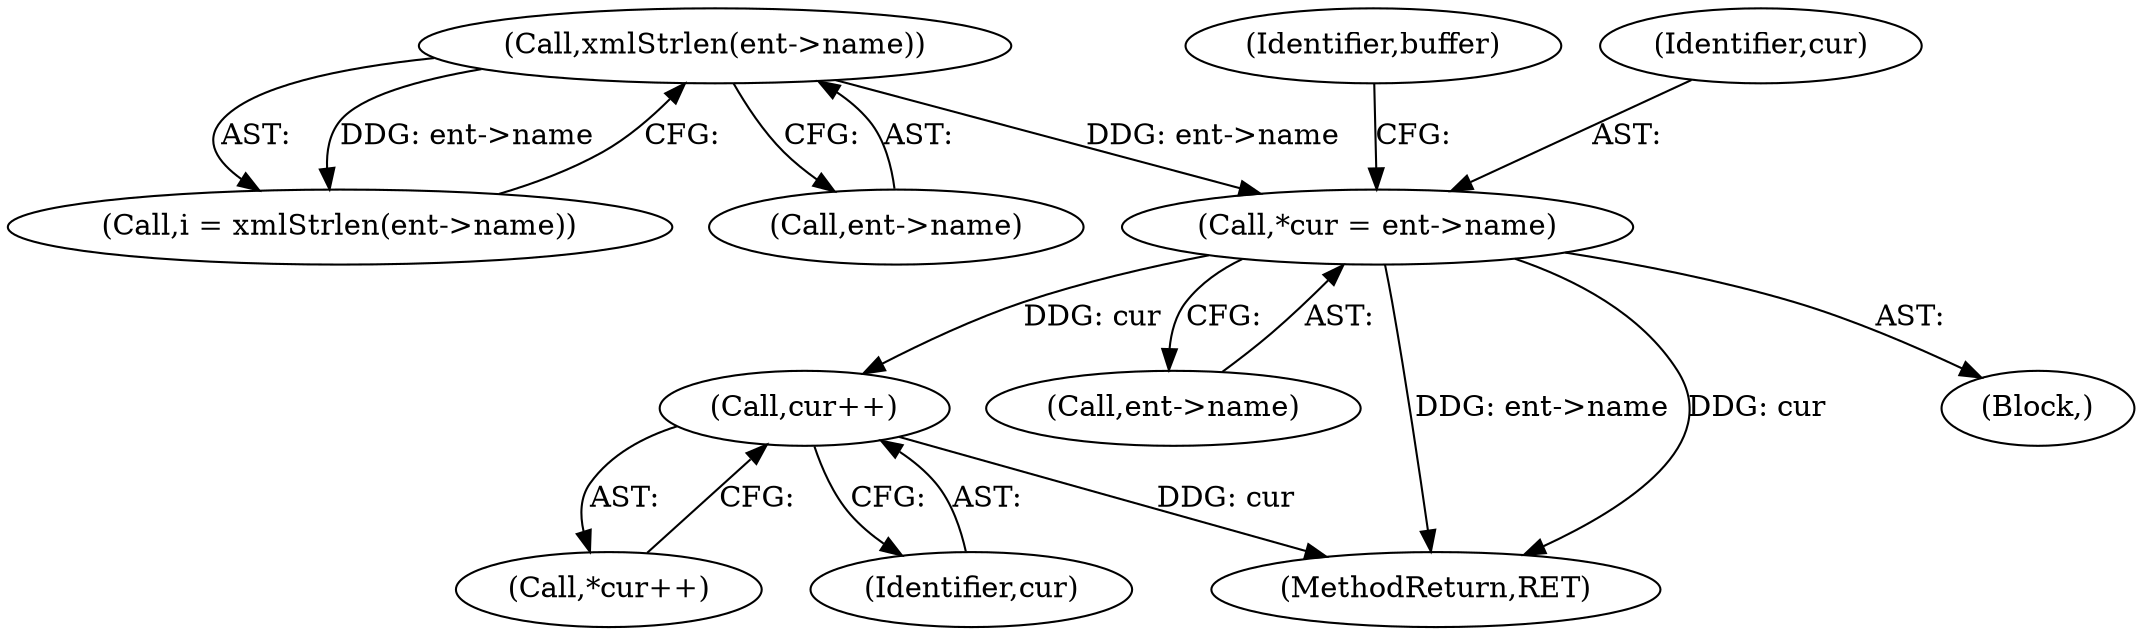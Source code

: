 digraph "0_Chrome_d82b03d21f7e581f9206ef1fec4959ae7b06b8eb@pointer" {
"1000492" [label="(Call,cur++)"];
"1000455" [label="(Call,*cur = ent->name)"];
"1000450" [label="(Call,xmlStrlen(ent->name))"];
"1000491" [label="(Call,*cur++)"];
"1000492" [label="(Call,cur++)"];
"1000455" [label="(Call,*cur = ent->name)"];
"1000462" [label="(Identifier,buffer)"];
"1000448" [label="(Call,i = xmlStrlen(ent->name))"];
"1000457" [label="(Call,ent->name)"];
"1000678" [label="(MethodReturn,RET)"];
"1000450" [label="(Call,xmlStrlen(ent->name))"];
"1000446" [label="(Block,)"];
"1000493" [label="(Identifier,cur)"];
"1000456" [label="(Identifier,cur)"];
"1000451" [label="(Call,ent->name)"];
"1000492" -> "1000491"  [label="AST: "];
"1000492" -> "1000493"  [label="CFG: "];
"1000493" -> "1000492"  [label="AST: "];
"1000491" -> "1000492"  [label="CFG: "];
"1000492" -> "1000678"  [label="DDG: cur"];
"1000455" -> "1000492"  [label="DDG: cur"];
"1000455" -> "1000446"  [label="AST: "];
"1000455" -> "1000457"  [label="CFG: "];
"1000456" -> "1000455"  [label="AST: "];
"1000457" -> "1000455"  [label="AST: "];
"1000462" -> "1000455"  [label="CFG: "];
"1000455" -> "1000678"  [label="DDG: ent->name"];
"1000455" -> "1000678"  [label="DDG: cur"];
"1000450" -> "1000455"  [label="DDG: ent->name"];
"1000450" -> "1000448"  [label="AST: "];
"1000450" -> "1000451"  [label="CFG: "];
"1000451" -> "1000450"  [label="AST: "];
"1000448" -> "1000450"  [label="CFG: "];
"1000450" -> "1000448"  [label="DDG: ent->name"];
}
